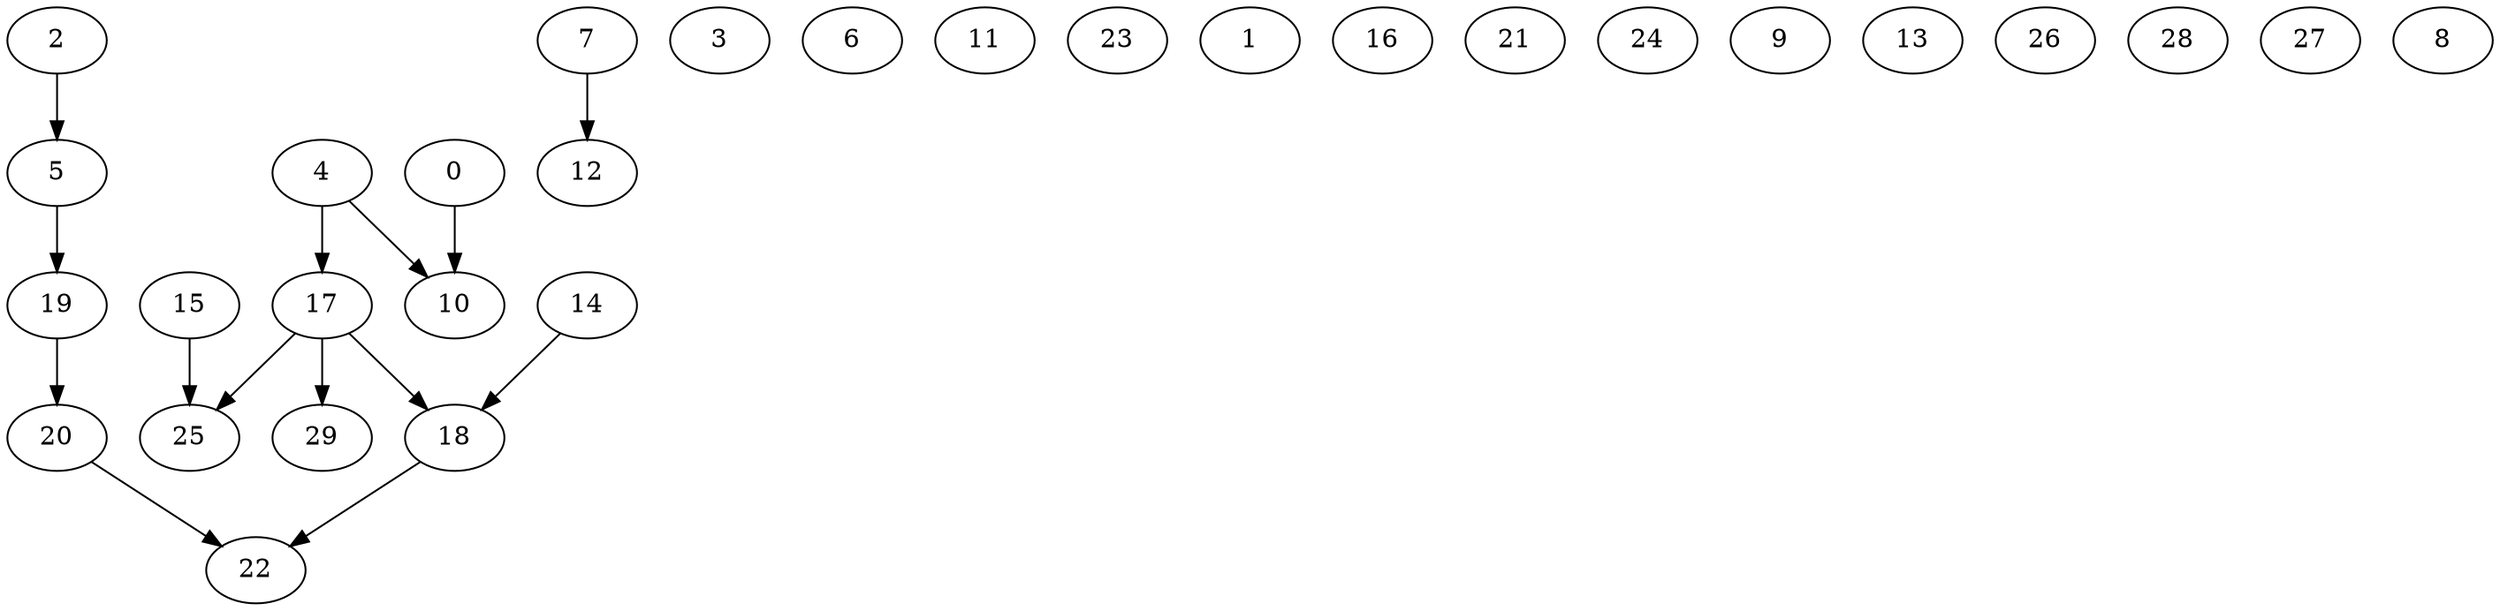 digraph "Random_Nodes_30_Density_0.47_CCR_0.99_WeightType_Random_GB" {
	graph ["Duplicate states"=0,
		GraphType=Random,
		"Max states in OPEN"=0,
		Modes="120000ms; topo-ordered tasks, ; Pruning: task equivalence, fixed order ready list, ; F-value: ; Optimisation: best schedule length (\
SL) optimisation on equal, ",
		NumberOfTasks=30,
		"Pruned using list schedule length"=9453044,
		"States removed from OPEN"=0,
		TargetSystem="Homogeneous-2",
		"Time to schedule (ms)"=5666,
		"Total idle time"=0,
		"Total schedule length"=97,
		"Total sequential time"=194,
		"Total states created"=21856518
	];
	2	["Finish time"=51,
		Processor=0,
		"Start time"=44,
		Weight=7];
	5	["Finish time"=57,
		Processor=0,
		"Start time"=51,
		Weight=6];
	2 -> 5	[Weight=13];
	19	["Finish time"=83,
		Processor=1,
		"Start time"=77,
		Weight=6];
	5 -> 19	[Weight=16];
	4	["Finish time"=44,
		Processor=0,
		"Start time"=42,
		Weight=2];
	17	["Finish time"=61,
		Processor=1,
		"Start time"=57,
		Weight=4];
	4 -> 17	[Weight=8];
	10	["Finish time"=67,
		Processor=1,
		"Start time"=61,
		Weight=6];
	4 -> 10	[Weight=8];
	18	["Finish time"=77,
		Processor=1,
		"Start time"=73,
		Weight=4];
	17 -> 18	[Weight=8];
	25	["Finish time"=90,
		Processor=0,
		"Start time"=81,
		Weight=9];
	17 -> 25	[Weight=8];
	29	["Finish time"=97,
		Processor=0,
		"Start time"=90,
		Weight=7];
	17 -> 29	[Weight=24];
	20	["Finish time"=88,
		Processor=1,
		"Start time"=83,
		Weight=5];
	19 -> 20	[Weight=21];
	14	["Finish time"=73,
		Processor=1,
		"Start time"=67,
		Weight=6];
	14 -> 18	[Weight=5];
	22	["Finish time"=97,
		Processor=1,
		"Start time"=88,
		Weight=9];
	18 -> 22	[Weight=21];
	15	["Finish time"=57,
		Processor=1,
		"Start time"=53,
		Weight=4];
	15 -> 25	[Weight=19];
	0	["Finish time"=53,
		Processor=1,
		"Start time"=50,
		Weight=3];
	0 -> 10	[Weight=21];
	7	["Finish time"=40,
		Processor=1,
		"Start time"=38,
		Weight=2];
	12	["Finish time"=50,
		Processor=1,
		"Start time"=40,
		Weight=10];
	7 -> 12	[Weight=16];
	20 -> 22	[Weight=5];
	3	["Finish time"=38,
		Processor=1,
		"Start time"=28,
		Weight=10];
	6	["Finish time"=28,
		Processor=1,
		"Start time"=18,
		Weight=10];
	11	["Finish time"=18,
		Processor=1,
		"Start time"=9,
		Weight=9];
	23	["Finish time"=9,
		Processor=1,
		"Start time"=0,
		Weight=9];
	1	["Finish time"=81,
		Processor=0,
		"Start time"=73,
		Weight=8];
	16	["Finish time"=73,
		Processor=0,
		"Start time"=65,
		Weight=8];
	21	["Finish time"=65,
		Processor=0,
		"Start time"=57,
		Weight=8];
	24	["Finish time"=42,
		Processor=0,
		"Start time"=34,
		Weight=8];
	9	["Finish time"=34,
		Processor=0,
		"Start time"=27,
		Weight=7];
	13	["Finish time"=27,
		Processor=0,
		"Start time"=20,
		Weight=7];
	26	["Finish time"=20,
		Processor=0,
		"Start time"=14,
		Weight=6];
	28	["Finish time"=14,
		Processor=0,
		"Start time"=8,
		Weight=6];
	27	["Finish time"=8,
		Processor=0,
		"Start time"=3,
		Weight=5];
	8	["Finish time"=3,
		Processor=0,
		"Start time"=0,
		Weight=3];
}
